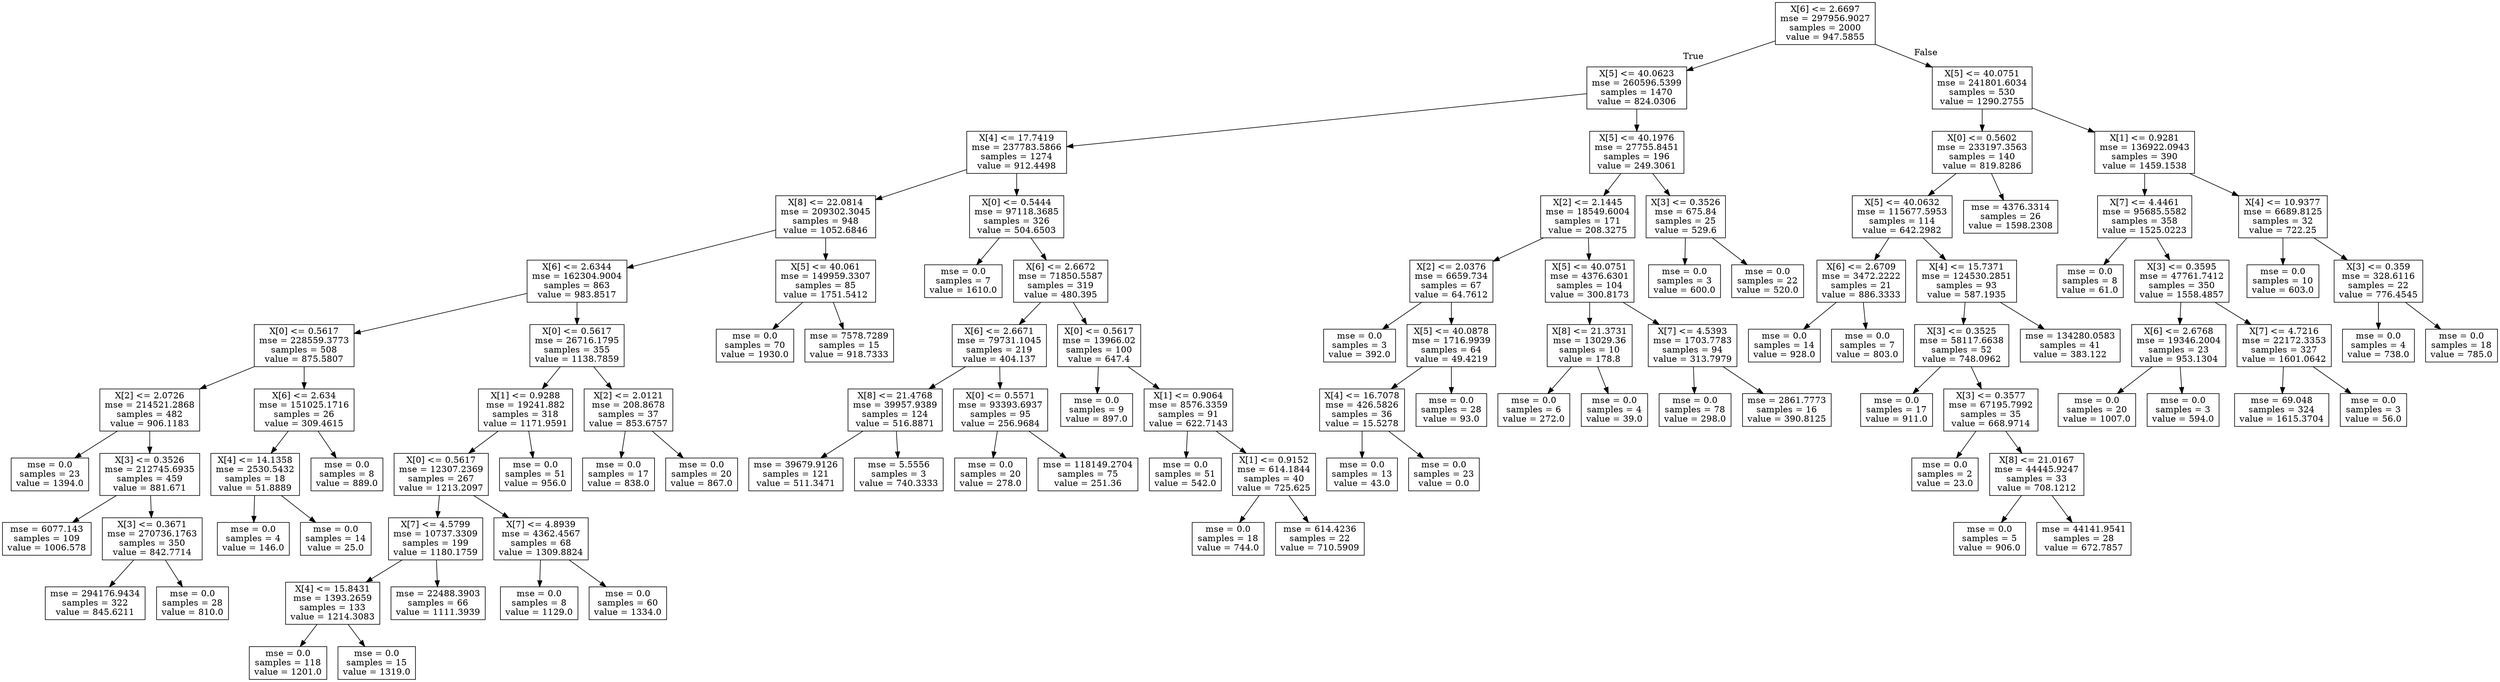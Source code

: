 digraph Tree {
node [shape=box] ;
0 [label="X[6] <= 2.6697\nmse = 297956.9027\nsamples = 2000\nvalue = 947.5855"] ;
1 [label="X[5] <= 40.0623\nmse = 260596.5399\nsamples = 1470\nvalue = 824.0306"] ;
0 -> 1 [labeldistance=2.5, labelangle=45, headlabel="True"] ;
2 [label="X[4] <= 17.7419\nmse = 237783.5866\nsamples = 1274\nvalue = 912.4498"] ;
1 -> 2 ;
3 [label="X[8] <= 22.0814\nmse = 209302.3045\nsamples = 948\nvalue = 1052.6846"] ;
2 -> 3 ;
4 [label="X[6] <= 2.6344\nmse = 162304.9004\nsamples = 863\nvalue = 983.8517"] ;
3 -> 4 ;
5 [label="X[0] <= 0.5617\nmse = 228559.3773\nsamples = 508\nvalue = 875.5807"] ;
4 -> 5 ;
6 [label="X[2] <= 2.0726\nmse = 214521.2868\nsamples = 482\nvalue = 906.1183"] ;
5 -> 6 ;
7 [label="mse = 0.0\nsamples = 23\nvalue = 1394.0"] ;
6 -> 7 ;
8 [label="X[3] <= 0.3526\nmse = 212745.6935\nsamples = 459\nvalue = 881.671"] ;
6 -> 8 ;
9 [label="mse = 6077.143\nsamples = 109\nvalue = 1006.578"] ;
8 -> 9 ;
10 [label="X[3] <= 0.3671\nmse = 270736.1763\nsamples = 350\nvalue = 842.7714"] ;
8 -> 10 ;
11 [label="mse = 294176.9434\nsamples = 322\nvalue = 845.6211"] ;
10 -> 11 ;
12 [label="mse = 0.0\nsamples = 28\nvalue = 810.0"] ;
10 -> 12 ;
13 [label="X[6] <= 2.634\nmse = 151025.1716\nsamples = 26\nvalue = 309.4615"] ;
5 -> 13 ;
14 [label="X[4] <= 14.1358\nmse = 2530.5432\nsamples = 18\nvalue = 51.8889"] ;
13 -> 14 ;
15 [label="mse = 0.0\nsamples = 4\nvalue = 146.0"] ;
14 -> 15 ;
16 [label="mse = 0.0\nsamples = 14\nvalue = 25.0"] ;
14 -> 16 ;
17 [label="mse = 0.0\nsamples = 8\nvalue = 889.0"] ;
13 -> 17 ;
18 [label="X[0] <= 0.5617\nmse = 26716.1795\nsamples = 355\nvalue = 1138.7859"] ;
4 -> 18 ;
19 [label="X[1] <= 0.9288\nmse = 19241.882\nsamples = 318\nvalue = 1171.9591"] ;
18 -> 19 ;
20 [label="X[0] <= 0.5617\nmse = 12307.2369\nsamples = 267\nvalue = 1213.2097"] ;
19 -> 20 ;
21 [label="X[7] <= 4.5799\nmse = 10737.3309\nsamples = 199\nvalue = 1180.1759"] ;
20 -> 21 ;
22 [label="X[4] <= 15.8431\nmse = 1393.2659\nsamples = 133\nvalue = 1214.3083"] ;
21 -> 22 ;
23 [label="mse = 0.0\nsamples = 118\nvalue = 1201.0"] ;
22 -> 23 ;
24 [label="mse = 0.0\nsamples = 15\nvalue = 1319.0"] ;
22 -> 24 ;
25 [label="mse = 22488.3903\nsamples = 66\nvalue = 1111.3939"] ;
21 -> 25 ;
26 [label="X[7] <= 4.8939\nmse = 4362.4567\nsamples = 68\nvalue = 1309.8824"] ;
20 -> 26 ;
27 [label="mse = 0.0\nsamples = 8\nvalue = 1129.0"] ;
26 -> 27 ;
28 [label="mse = 0.0\nsamples = 60\nvalue = 1334.0"] ;
26 -> 28 ;
29 [label="mse = 0.0\nsamples = 51\nvalue = 956.0"] ;
19 -> 29 ;
30 [label="X[2] <= 2.0121\nmse = 208.8678\nsamples = 37\nvalue = 853.6757"] ;
18 -> 30 ;
31 [label="mse = 0.0\nsamples = 17\nvalue = 838.0"] ;
30 -> 31 ;
32 [label="mse = 0.0\nsamples = 20\nvalue = 867.0"] ;
30 -> 32 ;
33 [label="X[5] <= 40.061\nmse = 149959.3307\nsamples = 85\nvalue = 1751.5412"] ;
3 -> 33 ;
34 [label="mse = 0.0\nsamples = 70\nvalue = 1930.0"] ;
33 -> 34 ;
35 [label="mse = 7578.7289\nsamples = 15\nvalue = 918.7333"] ;
33 -> 35 ;
36 [label="X[0] <= 0.5444\nmse = 97118.3685\nsamples = 326\nvalue = 504.6503"] ;
2 -> 36 ;
37 [label="mse = 0.0\nsamples = 7\nvalue = 1610.0"] ;
36 -> 37 ;
38 [label="X[6] <= 2.6672\nmse = 71850.5587\nsamples = 319\nvalue = 480.395"] ;
36 -> 38 ;
39 [label="X[6] <= 2.6671\nmse = 79731.1045\nsamples = 219\nvalue = 404.137"] ;
38 -> 39 ;
40 [label="X[8] <= 21.4768\nmse = 39957.9389\nsamples = 124\nvalue = 516.8871"] ;
39 -> 40 ;
41 [label="mse = 39679.9126\nsamples = 121\nvalue = 511.3471"] ;
40 -> 41 ;
42 [label="mse = 5.5556\nsamples = 3\nvalue = 740.3333"] ;
40 -> 42 ;
43 [label="X[0] <= 0.5571\nmse = 93393.6937\nsamples = 95\nvalue = 256.9684"] ;
39 -> 43 ;
44 [label="mse = 0.0\nsamples = 20\nvalue = 278.0"] ;
43 -> 44 ;
45 [label="mse = 118149.2704\nsamples = 75\nvalue = 251.36"] ;
43 -> 45 ;
46 [label="X[0] <= 0.5617\nmse = 13966.02\nsamples = 100\nvalue = 647.4"] ;
38 -> 46 ;
47 [label="mse = 0.0\nsamples = 9\nvalue = 897.0"] ;
46 -> 47 ;
48 [label="X[1] <= 0.9064\nmse = 8576.3359\nsamples = 91\nvalue = 622.7143"] ;
46 -> 48 ;
49 [label="mse = 0.0\nsamples = 51\nvalue = 542.0"] ;
48 -> 49 ;
50 [label="X[1] <= 0.9152\nmse = 614.1844\nsamples = 40\nvalue = 725.625"] ;
48 -> 50 ;
51 [label="mse = 0.0\nsamples = 18\nvalue = 744.0"] ;
50 -> 51 ;
52 [label="mse = 614.4236\nsamples = 22\nvalue = 710.5909"] ;
50 -> 52 ;
53 [label="X[5] <= 40.1976\nmse = 27755.8451\nsamples = 196\nvalue = 249.3061"] ;
1 -> 53 ;
54 [label="X[2] <= 2.1445\nmse = 18549.6004\nsamples = 171\nvalue = 208.3275"] ;
53 -> 54 ;
55 [label="X[2] <= 2.0376\nmse = 6659.734\nsamples = 67\nvalue = 64.7612"] ;
54 -> 55 ;
56 [label="mse = 0.0\nsamples = 3\nvalue = 392.0"] ;
55 -> 56 ;
57 [label="X[5] <= 40.0878\nmse = 1716.9939\nsamples = 64\nvalue = 49.4219"] ;
55 -> 57 ;
58 [label="X[4] <= 16.7078\nmse = 426.5826\nsamples = 36\nvalue = 15.5278"] ;
57 -> 58 ;
59 [label="mse = 0.0\nsamples = 13\nvalue = 43.0"] ;
58 -> 59 ;
60 [label="mse = 0.0\nsamples = 23\nvalue = 0.0"] ;
58 -> 60 ;
61 [label="mse = 0.0\nsamples = 28\nvalue = 93.0"] ;
57 -> 61 ;
62 [label="X[5] <= 40.0751\nmse = 4376.6301\nsamples = 104\nvalue = 300.8173"] ;
54 -> 62 ;
63 [label="X[8] <= 21.3731\nmse = 13029.36\nsamples = 10\nvalue = 178.8"] ;
62 -> 63 ;
64 [label="mse = 0.0\nsamples = 6\nvalue = 272.0"] ;
63 -> 64 ;
65 [label="mse = 0.0\nsamples = 4\nvalue = 39.0"] ;
63 -> 65 ;
66 [label="X[7] <= 4.5393\nmse = 1703.7783\nsamples = 94\nvalue = 313.7979"] ;
62 -> 66 ;
67 [label="mse = 0.0\nsamples = 78\nvalue = 298.0"] ;
66 -> 67 ;
68 [label="mse = 2861.7773\nsamples = 16\nvalue = 390.8125"] ;
66 -> 68 ;
69 [label="X[3] <= 0.3526\nmse = 675.84\nsamples = 25\nvalue = 529.6"] ;
53 -> 69 ;
70 [label="mse = 0.0\nsamples = 3\nvalue = 600.0"] ;
69 -> 70 ;
71 [label="mse = 0.0\nsamples = 22\nvalue = 520.0"] ;
69 -> 71 ;
72 [label="X[5] <= 40.0751\nmse = 241801.6034\nsamples = 530\nvalue = 1290.2755"] ;
0 -> 72 [labeldistance=2.5, labelangle=-45, headlabel="False"] ;
73 [label="X[0] <= 0.5602\nmse = 233197.3563\nsamples = 140\nvalue = 819.8286"] ;
72 -> 73 ;
74 [label="X[5] <= 40.0632\nmse = 115677.5953\nsamples = 114\nvalue = 642.2982"] ;
73 -> 74 ;
75 [label="X[6] <= 2.6709\nmse = 3472.2222\nsamples = 21\nvalue = 886.3333"] ;
74 -> 75 ;
76 [label="mse = 0.0\nsamples = 14\nvalue = 928.0"] ;
75 -> 76 ;
77 [label="mse = 0.0\nsamples = 7\nvalue = 803.0"] ;
75 -> 77 ;
78 [label="X[4] <= 15.7371\nmse = 124530.2851\nsamples = 93\nvalue = 587.1935"] ;
74 -> 78 ;
79 [label="X[3] <= 0.3525\nmse = 58117.6638\nsamples = 52\nvalue = 748.0962"] ;
78 -> 79 ;
80 [label="mse = 0.0\nsamples = 17\nvalue = 911.0"] ;
79 -> 80 ;
81 [label="X[3] <= 0.3577\nmse = 67195.7992\nsamples = 35\nvalue = 668.9714"] ;
79 -> 81 ;
82 [label="mse = 0.0\nsamples = 2\nvalue = 23.0"] ;
81 -> 82 ;
83 [label="X[8] <= 21.0167\nmse = 44445.9247\nsamples = 33\nvalue = 708.1212"] ;
81 -> 83 ;
84 [label="mse = 0.0\nsamples = 5\nvalue = 906.0"] ;
83 -> 84 ;
85 [label="mse = 44141.9541\nsamples = 28\nvalue = 672.7857"] ;
83 -> 85 ;
86 [label="mse = 134280.0583\nsamples = 41\nvalue = 383.122"] ;
78 -> 86 ;
87 [label="mse = 4376.3314\nsamples = 26\nvalue = 1598.2308"] ;
73 -> 87 ;
88 [label="X[1] <= 0.9281\nmse = 136922.0943\nsamples = 390\nvalue = 1459.1538"] ;
72 -> 88 ;
89 [label="X[7] <= 4.4461\nmse = 95685.5582\nsamples = 358\nvalue = 1525.0223"] ;
88 -> 89 ;
90 [label="mse = 0.0\nsamples = 8\nvalue = 61.0"] ;
89 -> 90 ;
91 [label="X[3] <= 0.3595\nmse = 47761.7412\nsamples = 350\nvalue = 1558.4857"] ;
89 -> 91 ;
92 [label="X[6] <= 2.6768\nmse = 19346.2004\nsamples = 23\nvalue = 953.1304"] ;
91 -> 92 ;
93 [label="mse = 0.0\nsamples = 20\nvalue = 1007.0"] ;
92 -> 93 ;
94 [label="mse = 0.0\nsamples = 3\nvalue = 594.0"] ;
92 -> 94 ;
95 [label="X[7] <= 4.7216\nmse = 22172.3353\nsamples = 327\nvalue = 1601.0642"] ;
91 -> 95 ;
96 [label="mse = 69.048\nsamples = 324\nvalue = 1615.3704"] ;
95 -> 96 ;
97 [label="mse = 0.0\nsamples = 3\nvalue = 56.0"] ;
95 -> 97 ;
98 [label="X[4] <= 10.9377\nmse = 6689.8125\nsamples = 32\nvalue = 722.25"] ;
88 -> 98 ;
99 [label="mse = 0.0\nsamples = 10\nvalue = 603.0"] ;
98 -> 99 ;
100 [label="X[3] <= 0.359\nmse = 328.6116\nsamples = 22\nvalue = 776.4545"] ;
98 -> 100 ;
101 [label="mse = 0.0\nsamples = 4\nvalue = 738.0"] ;
100 -> 101 ;
102 [label="mse = 0.0\nsamples = 18\nvalue = 785.0"] ;
100 -> 102 ;
}